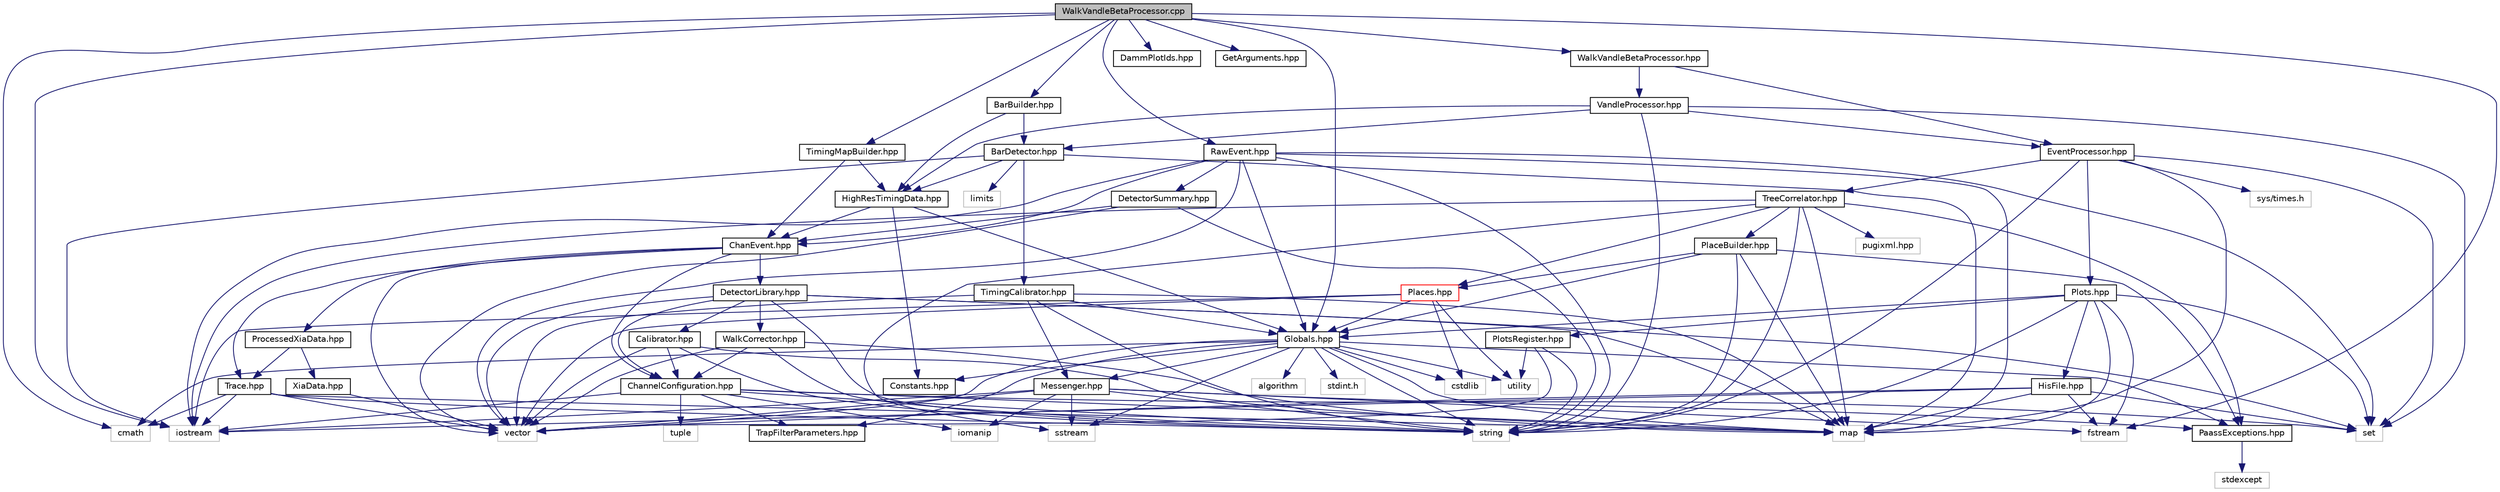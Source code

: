 digraph "WalkVandleBetaProcessor.cpp"
{
  edge [fontname="Helvetica",fontsize="10",labelfontname="Helvetica",labelfontsize="10"];
  node [fontname="Helvetica",fontsize="10",shape=record];
  Node1 [label="WalkVandleBetaProcessor.cpp",height=0.2,width=0.4,color="black", fillcolor="grey75", style="filled", fontcolor="black"];
  Node1 -> Node2 [color="midnightblue",fontsize="10",style="solid",fontname="Helvetica"];
  Node2 [label="fstream",height=0.2,width=0.4,color="grey75", fillcolor="white", style="filled"];
  Node1 -> Node3 [color="midnightblue",fontsize="10",style="solid",fontname="Helvetica"];
  Node3 [label="iostream",height=0.2,width=0.4,color="grey75", fillcolor="white", style="filled"];
  Node1 -> Node4 [color="midnightblue",fontsize="10",style="solid",fontname="Helvetica"];
  Node4 [label="cmath",height=0.2,width=0.4,color="grey75", fillcolor="white", style="filled"];
  Node1 -> Node5 [color="midnightblue",fontsize="10",style="solid",fontname="Helvetica"];
  Node5 [label="BarBuilder.hpp",height=0.2,width=0.4,color="black", fillcolor="white", style="filled",URL="$d0/d1c/_bar_builder_8hpp.html",tooltip="A class to build bar style detectors. "];
  Node5 -> Node6 [color="midnightblue",fontsize="10",style="solid",fontname="Helvetica"];
  Node6 [label="BarDetector.hpp",height=0.2,width=0.4,color="black", fillcolor="white", style="filled",URL="$d3/d54/_bar_detector_8hpp.html",tooltip="A class to handle bar style detectors (VANDLE, Betas, etc.) "];
  Node6 -> Node3 [color="midnightblue",fontsize="10",style="solid",fontname="Helvetica"];
  Node6 -> Node7 [color="midnightblue",fontsize="10",style="solid",fontname="Helvetica"];
  Node7 [label="limits",height=0.2,width=0.4,color="grey75", fillcolor="white", style="filled"];
  Node6 -> Node8 [color="midnightblue",fontsize="10",style="solid",fontname="Helvetica"];
  Node8 [label="map",height=0.2,width=0.4,color="grey75", fillcolor="white", style="filled"];
  Node6 -> Node9 [color="midnightblue",fontsize="10",style="solid",fontname="Helvetica"];
  Node9 [label="HighResTimingData.hpp",height=0.2,width=0.4,color="black", fillcolor="white", style="filled",URL="$df/d14/_high_res_timing_data_8hpp.html",tooltip="Class to hold all of the information for high resolution timing. "];
  Node9 -> Node10 [color="midnightblue",fontsize="10",style="solid",fontname="Helvetica"];
  Node10 [label="ChanEvent.hpp",height=0.2,width=0.4,color="black", fillcolor="white", style="filled",URL="$df/dcf/_chan_event_8hpp.html",tooltip="A Class to define what a channel event is. "];
  Node10 -> Node11 [color="midnightblue",fontsize="10",style="solid",fontname="Helvetica"];
  Node11 [label="vector",height=0.2,width=0.4,color="grey75", fillcolor="white", style="filled"];
  Node10 -> Node12 [color="midnightblue",fontsize="10",style="solid",fontname="Helvetica"];
  Node12 [label="ChannelConfiguration.hpp",height=0.2,width=0.4,color="black", fillcolor="white", style="filled",URL="$d8/dd0/_channel_configuration_8hpp.html",tooltip="Class that holds information about channel specific information. Including things like the trace dela..."];
  Node12 -> Node13 [color="midnightblue",fontsize="10",style="solid",fontname="Helvetica"];
  Node13 [label="iomanip",height=0.2,width=0.4,color="grey75", fillcolor="white", style="filled"];
  Node12 -> Node3 [color="midnightblue",fontsize="10",style="solid",fontname="Helvetica"];
  Node12 -> Node8 [color="midnightblue",fontsize="10",style="solid",fontname="Helvetica"];
  Node12 -> Node14 [color="midnightblue",fontsize="10",style="solid",fontname="Helvetica"];
  Node14 [label="set",height=0.2,width=0.4,color="grey75", fillcolor="white", style="filled"];
  Node12 -> Node15 [color="midnightblue",fontsize="10",style="solid",fontname="Helvetica"];
  Node15 [label="string",height=0.2,width=0.4,color="grey75", fillcolor="white", style="filled"];
  Node12 -> Node16 [color="midnightblue",fontsize="10",style="solid",fontname="Helvetica"];
  Node16 [label="tuple",height=0.2,width=0.4,color="grey75", fillcolor="white", style="filled"];
  Node12 -> Node17 [color="midnightblue",fontsize="10",style="solid",fontname="Helvetica"];
  Node17 [label="TrapFilterParameters.hpp",height=0.2,width=0.4,color="black", fillcolor="white", style="filled",URL="$dd/d48/_trap_filter_parameters_8hpp.html",tooltip="A class to hold parameters for a trapezoidal filter in units of ns. "];
  Node10 -> Node18 [color="midnightblue",fontsize="10",style="solid",fontname="Helvetica"];
  Node18 [label="ProcessedXiaData.hpp",height=0.2,width=0.4,color="black", fillcolor="white", style="filled",URL="$dc/dec/_processed_xia_data_8hpp.html",tooltip="An XiaData object that has undergone additional processing. "];
  Node18 -> Node19 [color="midnightblue",fontsize="10",style="solid",fontname="Helvetica"];
  Node19 [label="Trace.hpp",height=0.2,width=0.4,color="black", fillcolor="white", style="filled",URL="$df/d04/_trace_8hpp.html",tooltip="A simple class to store the traces. "];
  Node19 -> Node3 [color="midnightblue",fontsize="10",style="solid",fontname="Helvetica"];
  Node19 -> Node8 [color="midnightblue",fontsize="10",style="solid",fontname="Helvetica"];
  Node19 -> Node15 [color="midnightblue",fontsize="10",style="solid",fontname="Helvetica"];
  Node19 -> Node11 [color="midnightblue",fontsize="10",style="solid",fontname="Helvetica"];
  Node19 -> Node4 [color="midnightblue",fontsize="10",style="solid",fontname="Helvetica"];
  Node18 -> Node20 [color="midnightblue",fontsize="10",style="solid",fontname="Helvetica"];
  Node20 [label="XiaData.hpp",height=0.2,width=0.4,color="black", fillcolor="white", style="filled",URL="$d3/d2b/_xia_data_8hpp.html"];
  Node20 -> Node11 [color="midnightblue",fontsize="10",style="solid",fontname="Helvetica"];
  Node10 -> Node19 [color="midnightblue",fontsize="10",style="solid",fontname="Helvetica"];
  Node10 -> Node21 [color="midnightblue",fontsize="10",style="solid",fontname="Helvetica"];
  Node21 [label="DetectorLibrary.hpp",height=0.2,width=0.4,color="black", fillcolor="white", style="filled",URL="$d6/d3a/_detector_library_8hpp.html",tooltip="This is an extension of the vector of the channelConfigurations that was previously used..."];
  Node21 -> Node8 [color="midnightblue",fontsize="10",style="solid",fontname="Helvetica"];
  Node21 -> Node14 [color="midnightblue",fontsize="10",style="solid",fontname="Helvetica"];
  Node21 -> Node15 [color="midnightblue",fontsize="10",style="solid",fontname="Helvetica"];
  Node21 -> Node11 [color="midnightblue",fontsize="10",style="solid",fontname="Helvetica"];
  Node21 -> Node22 [color="midnightblue",fontsize="10",style="solid",fontname="Helvetica"];
  Node22 [label="Calibrator.hpp",height=0.2,width=0.4,color="black", fillcolor="white", style="filled",URL="$df/dbb/_calibrator_8hpp.html",tooltip="Class to handle energy calibrations for the channels. "];
  Node22 -> Node11 [color="midnightblue",fontsize="10",style="solid",fontname="Helvetica"];
  Node22 -> Node8 [color="midnightblue",fontsize="10",style="solid",fontname="Helvetica"];
  Node22 -> Node15 [color="midnightblue",fontsize="10",style="solid",fontname="Helvetica"];
  Node22 -> Node12 [color="midnightblue",fontsize="10",style="solid",fontname="Helvetica"];
  Node21 -> Node12 [color="midnightblue",fontsize="10",style="solid",fontname="Helvetica"];
  Node21 -> Node23 [color="midnightblue",fontsize="10",style="solid",fontname="Helvetica"];
  Node23 [label="WalkCorrector.hpp",height=0.2,width=0.4,color="black", fillcolor="white", style="filled",URL="$da/d18/_walk_corrector_8hpp.html",tooltip="A Class to handle walk corrections for channels. "];
  Node23 -> Node11 [color="midnightblue",fontsize="10",style="solid",fontname="Helvetica"];
  Node23 -> Node8 [color="midnightblue",fontsize="10",style="solid",fontname="Helvetica"];
  Node23 -> Node15 [color="midnightblue",fontsize="10",style="solid",fontname="Helvetica"];
  Node23 -> Node12 [color="midnightblue",fontsize="10",style="solid",fontname="Helvetica"];
  Node9 -> Node24 [color="midnightblue",fontsize="10",style="solid",fontname="Helvetica"];
  Node24 [label="Constants.hpp",height=0.2,width=0.4,color="black", fillcolor="white", style="filled",URL="$dc/d77/_constants_8hpp.html",tooltip="A header that contains various useful constants for the software. "];
  Node9 -> Node25 [color="midnightblue",fontsize="10",style="solid",fontname="Helvetica"];
  Node25 [label="Globals.hpp",height=0.2,width=0.4,color="black", fillcolor="white", style="filled",URL="$d4/d9c/_globals_8hpp.html",tooltip="constant parameters used in pixie16 analysis "];
  Node25 -> Node26 [color="midnightblue",fontsize="10",style="solid",fontname="Helvetica"];
  Node26 [label="algorithm",height=0.2,width=0.4,color="grey75", fillcolor="white", style="filled"];
  Node25 -> Node8 [color="midnightblue",fontsize="10",style="solid",fontname="Helvetica"];
  Node25 -> Node27 [color="midnightblue",fontsize="10",style="solid",fontname="Helvetica"];
  Node27 [label="sstream",height=0.2,width=0.4,color="grey75", fillcolor="white", style="filled"];
  Node25 -> Node15 [color="midnightblue",fontsize="10",style="solid",fontname="Helvetica"];
  Node25 -> Node28 [color="midnightblue",fontsize="10",style="solid",fontname="Helvetica"];
  Node28 [label="utility",height=0.2,width=0.4,color="grey75", fillcolor="white", style="filled"];
  Node25 -> Node11 [color="midnightblue",fontsize="10",style="solid",fontname="Helvetica"];
  Node25 -> Node4 [color="midnightblue",fontsize="10",style="solid",fontname="Helvetica"];
  Node25 -> Node29 [color="midnightblue",fontsize="10",style="solid",fontname="Helvetica"];
  Node29 [label="cstdlib",height=0.2,width=0.4,color="grey75", fillcolor="white", style="filled"];
  Node25 -> Node30 [color="midnightblue",fontsize="10",style="solid",fontname="Helvetica"];
  Node30 [label="stdint.h",height=0.2,width=0.4,color="grey75", fillcolor="white", style="filled"];
  Node25 -> Node24 [color="midnightblue",fontsize="10",style="solid",fontname="Helvetica"];
  Node25 -> Node31 [color="midnightblue",fontsize="10",style="solid",fontname="Helvetica"];
  Node31 [label="PaassExceptions.hpp",height=0.2,width=0.4,color="black", fillcolor="white", style="filled",URL="$df/dd4/_paass_exceptions_8hpp.html",tooltip="Class to handle errors occurring during the execution of the code This file will break with the One-C..."];
  Node31 -> Node32 [color="midnightblue",fontsize="10",style="solid",fontname="Helvetica"];
  Node32 [label="stdexcept",height=0.2,width=0.4,color="grey75", fillcolor="white", style="filled"];
  Node25 -> Node33 [color="midnightblue",fontsize="10",style="solid",fontname="Helvetica"];
  Node33 [label="Messenger.hpp",height=0.2,width=0.4,color="black", fillcolor="white", style="filled",URL="$d0/db0/_messenger_8hpp.html",tooltip="A class to handle messages and output them prettily. "];
  Node33 -> Node3 [color="midnightblue",fontsize="10",style="solid",fontname="Helvetica"];
  Node33 -> Node13 [color="midnightblue",fontsize="10",style="solid",fontname="Helvetica"];
  Node33 -> Node2 [color="midnightblue",fontsize="10",style="solid",fontname="Helvetica"];
  Node33 -> Node15 [color="midnightblue",fontsize="10",style="solid",fontname="Helvetica"];
  Node33 -> Node27 [color="midnightblue",fontsize="10",style="solid",fontname="Helvetica"];
  Node33 -> Node11 [color="midnightblue",fontsize="10",style="solid",fontname="Helvetica"];
  Node33 -> Node31 [color="midnightblue",fontsize="10",style="solid",fontname="Helvetica"];
  Node25 -> Node17 [color="midnightblue",fontsize="10",style="solid",fontname="Helvetica"];
  Node6 -> Node34 [color="midnightblue",fontsize="10",style="solid",fontname="Helvetica"];
  Node34 [label="TimingCalibrator.hpp",height=0.2,width=0.4,color="black", fillcolor="white", style="filled",URL="$db/d6d/_timing_calibrator_8hpp.html",tooltip="A class to handle the timing calibration parameters. "];
  Node34 -> Node11 [color="midnightblue",fontsize="10",style="solid",fontname="Helvetica"];
  Node34 -> Node8 [color="midnightblue",fontsize="10",style="solid",fontname="Helvetica"];
  Node34 -> Node15 [color="midnightblue",fontsize="10",style="solid",fontname="Helvetica"];
  Node34 -> Node25 [color="midnightblue",fontsize="10",style="solid",fontname="Helvetica"];
  Node34 -> Node33 [color="midnightblue",fontsize="10",style="solid",fontname="Helvetica"];
  Node5 -> Node9 [color="midnightblue",fontsize="10",style="solid",fontname="Helvetica"];
  Node1 -> Node35 [color="midnightblue",fontsize="10",style="solid",fontname="Helvetica"];
  Node35 [label="DammPlotIds.hpp",height=0.2,width=0.4,color="black", fillcolor="white", style="filled",URL="$d3/d6f/_damm_plot_ids_8hpp.html",tooltip="Lists Offsets and Ranges for various Processors. "];
  Node1 -> Node36 [color="midnightblue",fontsize="10",style="solid",fontname="Helvetica"];
  Node36 [label="GetArguments.hpp",height=0.2,width=0.4,color="black", fillcolor="white", style="filled",URL="$d9/db6/_get_arguments_8hpp.html"];
  Node1 -> Node25 [color="midnightblue",fontsize="10",style="solid",fontname="Helvetica"];
  Node1 -> Node37 [color="midnightblue",fontsize="10",style="solid",fontname="Helvetica"];
  Node37 [label="RawEvent.hpp",height=0.2,width=0.4,color="black", fillcolor="white", style="filled",URL="$d0/d24/_raw_event_8hpp.html",tooltip="Header file for the rawevent. "];
  Node37 -> Node3 [color="midnightblue",fontsize="10",style="solid",fontname="Helvetica"];
  Node37 -> Node8 [color="midnightblue",fontsize="10",style="solid",fontname="Helvetica"];
  Node37 -> Node14 [color="midnightblue",fontsize="10",style="solid",fontname="Helvetica"];
  Node37 -> Node15 [color="midnightblue",fontsize="10",style="solid",fontname="Helvetica"];
  Node37 -> Node11 [color="midnightblue",fontsize="10",style="solid",fontname="Helvetica"];
  Node37 -> Node25 [color="midnightblue",fontsize="10",style="solid",fontname="Helvetica"];
  Node37 -> Node38 [color="midnightblue",fontsize="10",style="solid",fontname="Helvetica"];
  Node38 [label="DetectorSummary.hpp",height=0.2,width=0.4,color="black", fillcolor="white", style="filled",URL="$de/d02/_detector_summary_8hpp.html",tooltip="A class that generates summaries of detector types/subtypes/tags that are requested by the user..."];
  Node38 -> Node15 [color="midnightblue",fontsize="10",style="solid",fontname="Helvetica"];
  Node38 -> Node11 [color="midnightblue",fontsize="10",style="solid",fontname="Helvetica"];
  Node38 -> Node10 [color="midnightblue",fontsize="10",style="solid",fontname="Helvetica"];
  Node37 -> Node10 [color="midnightblue",fontsize="10",style="solid",fontname="Helvetica"];
  Node1 -> Node39 [color="midnightblue",fontsize="10",style="solid",fontname="Helvetica"];
  Node39 [label="TimingMapBuilder.hpp",height=0.2,width=0.4,color="black", fillcolor="white", style="filled",URL="$df/d79/_timing_map_builder_8hpp.html",tooltip="Class to build timing maps. "];
  Node39 -> Node10 [color="midnightblue",fontsize="10",style="solid",fontname="Helvetica"];
  Node39 -> Node9 [color="midnightblue",fontsize="10",style="solid",fontname="Helvetica"];
  Node1 -> Node40 [color="midnightblue",fontsize="10",style="solid",fontname="Helvetica"];
  Node40 [label="WalkVandleBetaProcessor.hpp",height=0.2,width=0.4,color="black", fillcolor="white", style="filled",URL="$dd/dc1/_walk_vandle_beta_processor_8hpp.html",tooltip="A class to determine the walk between Vandle and the LeRIBSS betas. "];
  Node40 -> Node41 [color="midnightblue",fontsize="10",style="solid",fontname="Helvetica"];
  Node41 [label="EventProcessor.hpp",height=0.2,width=0.4,color="black", fillcolor="white", style="filled",URL="$da/dd1/_event_processor_8hpp.html",tooltip="Generic event processor. "];
  Node41 -> Node8 [color="midnightblue",fontsize="10",style="solid",fontname="Helvetica"];
  Node41 -> Node14 [color="midnightblue",fontsize="10",style="solid",fontname="Helvetica"];
  Node41 -> Node15 [color="midnightblue",fontsize="10",style="solid",fontname="Helvetica"];
  Node41 -> Node42 [color="midnightblue",fontsize="10",style="solid",fontname="Helvetica"];
  Node42 [label="sys/times.h",height=0.2,width=0.4,color="grey75", fillcolor="white", style="filled"];
  Node41 -> Node43 [color="midnightblue",fontsize="10",style="solid",fontname="Helvetica"];
  Node43 [label="Plots.hpp",height=0.2,width=0.4,color="black", fillcolor="white", style="filled",URL="$de/d87/_plots_8hpp.html",tooltip="A container to request a block of plots and plot respective spectra through the plots register..."];
  Node43 -> Node2 [color="midnightblue",fontsize="10",style="solid",fontname="Helvetica"];
  Node43 -> Node15 [color="midnightblue",fontsize="10",style="solid",fontname="Helvetica"];
  Node43 -> Node8 [color="midnightblue",fontsize="10",style="solid",fontname="Helvetica"];
  Node43 -> Node14 [color="midnightblue",fontsize="10",style="solid",fontname="Helvetica"];
  Node43 -> Node25 [color="midnightblue",fontsize="10",style="solid",fontname="Helvetica"];
  Node43 -> Node44 [color="midnightblue",fontsize="10",style="solid",fontname="Helvetica"];
  Node44 [label="HisFile.hpp",height=0.2,width=0.4,color="black", fillcolor="white", style="filled",URL="$d3/d87/_his_file_8hpp.html"];
  Node44 -> Node2 [color="midnightblue",fontsize="10",style="solid",fontname="Helvetica"];
  Node44 -> Node3 [color="midnightblue",fontsize="10",style="solid",fontname="Helvetica"];
  Node44 -> Node8 [color="midnightblue",fontsize="10",style="solid",fontname="Helvetica"];
  Node44 -> Node14 [color="midnightblue",fontsize="10",style="solid",fontname="Helvetica"];
  Node44 -> Node11 [color="midnightblue",fontsize="10",style="solid",fontname="Helvetica"];
  Node43 -> Node45 [color="midnightblue",fontsize="10",style="solid",fontname="Helvetica"];
  Node45 [label="PlotsRegister.hpp",height=0.2,width=0.4,color="black", fillcolor="white", style="filled",URL="$da/d82/_plots_register_8hpp.html"];
  Node45 -> Node28 [color="midnightblue",fontsize="10",style="solid",fontname="Helvetica"];
  Node45 -> Node11 [color="midnightblue",fontsize="10",style="solid",fontname="Helvetica"];
  Node45 -> Node15 [color="midnightblue",fontsize="10",style="solid",fontname="Helvetica"];
  Node41 -> Node46 [color="midnightblue",fontsize="10",style="solid",fontname="Helvetica"];
  Node46 [label="TreeCorrelator.hpp",height=0.2,width=0.4,color="black", fillcolor="white", style="filled",URL="$d6/ded/_tree_correlator_8hpp.html",tooltip="A class to handle complex correlations between various processors. "];
  Node46 -> Node3 [color="midnightblue",fontsize="10",style="solid",fontname="Helvetica"];
  Node46 -> Node15 [color="midnightblue",fontsize="10",style="solid",fontname="Helvetica"];
  Node46 -> Node27 [color="midnightblue",fontsize="10",style="solid",fontname="Helvetica"];
  Node46 -> Node8 [color="midnightblue",fontsize="10",style="solid",fontname="Helvetica"];
  Node46 -> Node47 [color="midnightblue",fontsize="10",style="solid",fontname="Helvetica"];
  Node47 [label="pugixml.hpp",height=0.2,width=0.4,color="grey75", fillcolor="white", style="filled"];
  Node46 -> Node48 [color="midnightblue",fontsize="10",style="solid",fontname="Helvetica"];
  Node48 [label="Places.hpp",height=0.2,width=0.4,color="red", fillcolor="white", style="filled",URL="$d5/d2d/_places_8hpp.html",tooltip="Defines the various places for the TreeCorrelator. "];
  Node48 -> Node3 [color="midnightblue",fontsize="10",style="solid",fontname="Helvetica"];
  Node48 -> Node11 [color="midnightblue",fontsize="10",style="solid",fontname="Helvetica"];
  Node48 -> Node28 [color="midnightblue",fontsize="10",style="solid",fontname="Helvetica"];
  Node48 -> Node29 [color="midnightblue",fontsize="10",style="solid",fontname="Helvetica"];
  Node48 -> Node25 [color="midnightblue",fontsize="10",style="solid",fontname="Helvetica"];
  Node46 -> Node49 [color="midnightblue",fontsize="10",style="solid",fontname="Helvetica"];
  Node49 [label="PlaceBuilder.hpp",height=0.2,width=0.4,color="black", fillcolor="white", style="filled",URL="$db/dc4/_place_builder_8hpp.html",tooltip="Defines the various places for the TreeCorrelator. "];
  Node49 -> Node15 [color="midnightblue",fontsize="10",style="solid",fontname="Helvetica"];
  Node49 -> Node8 [color="midnightblue",fontsize="10",style="solid",fontname="Helvetica"];
  Node49 -> Node25 [color="midnightblue",fontsize="10",style="solid",fontname="Helvetica"];
  Node49 -> Node48 [color="midnightblue",fontsize="10",style="solid",fontname="Helvetica"];
  Node49 -> Node31 [color="midnightblue",fontsize="10",style="solid",fontname="Helvetica"];
  Node46 -> Node31 [color="midnightblue",fontsize="10",style="solid",fontname="Helvetica"];
  Node40 -> Node50 [color="midnightblue",fontsize="10",style="solid",fontname="Helvetica"];
  Node50 [label="VandleProcessor.hpp",height=0.2,width=0.4,color="black", fillcolor="white", style="filled",URL="$d0/de2/_vandle_processor_8hpp.html",tooltip="A class to handle VANDLE bars Processes information from the VANDLE Bars, allows for beta-gamma-neutr..."];
  Node50 -> Node14 [color="midnightblue",fontsize="10",style="solid",fontname="Helvetica"];
  Node50 -> Node15 [color="midnightblue",fontsize="10",style="solid",fontname="Helvetica"];
  Node50 -> Node6 [color="midnightblue",fontsize="10",style="solid",fontname="Helvetica"];
  Node50 -> Node41 [color="midnightblue",fontsize="10",style="solid",fontname="Helvetica"];
  Node50 -> Node9 [color="midnightblue",fontsize="10",style="solid",fontname="Helvetica"];
}
